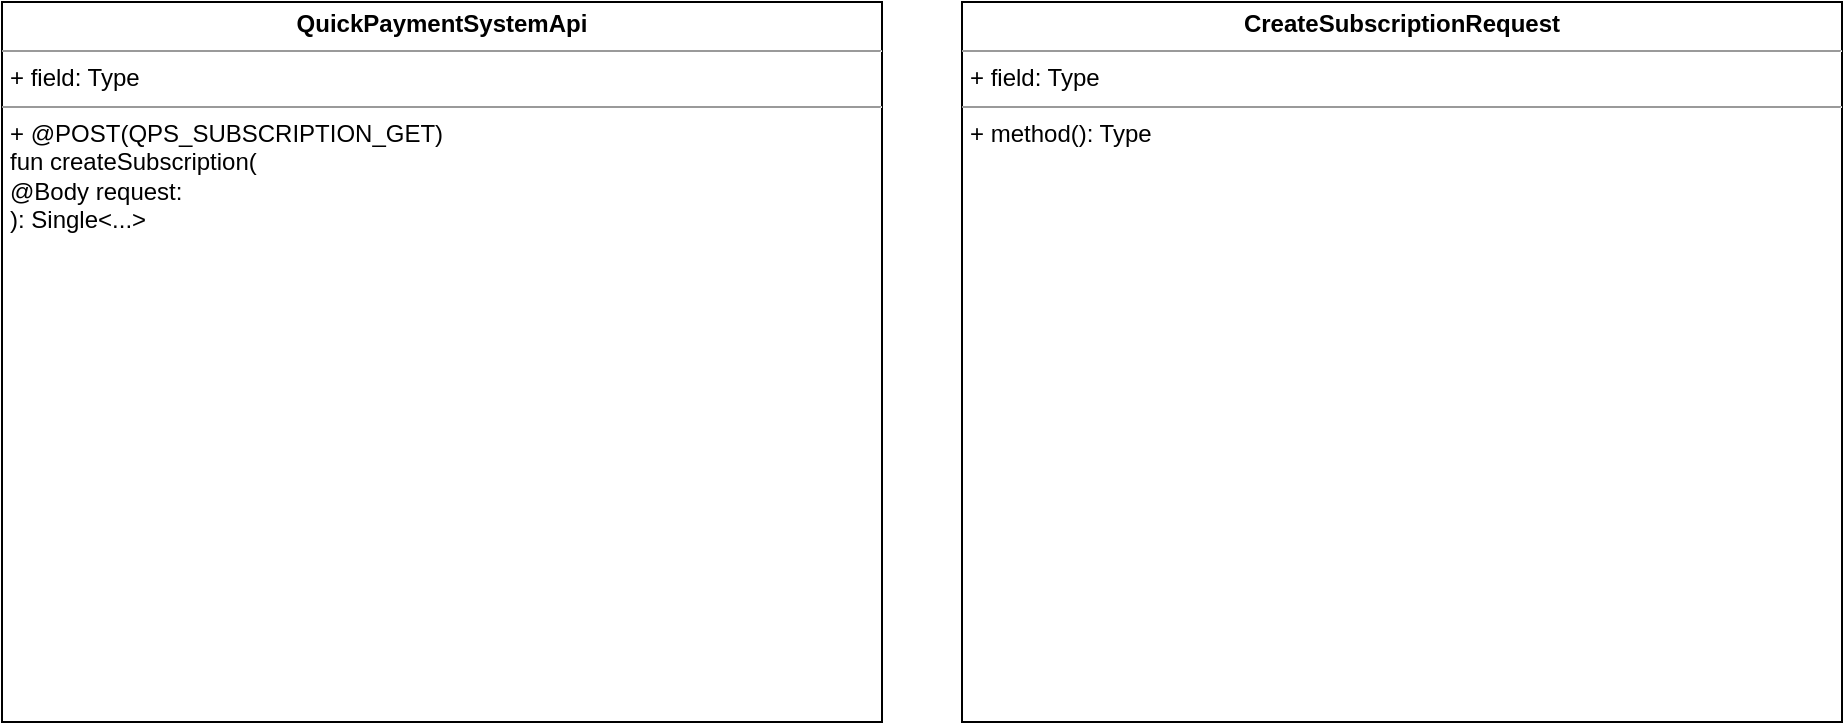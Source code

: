 <mxfile version="20.0.4" type="github">
  <diagram id="_11fgWYeZWs7mpHxSI01" name="Page-1">
    <mxGraphModel dx="591" dy="375" grid="1" gridSize="10" guides="1" tooltips="1" connect="1" arrows="1" fold="1" page="1" pageScale="1" pageWidth="827" pageHeight="1169" math="0" shadow="0">
      <root>
        <mxCell id="0" />
        <mxCell id="1" parent="0" />
        <mxCell id="eyirgzZCKavRE8oVCcqX-1" value="&lt;p style=&quot;margin:0px;margin-top:4px;text-align:center;&quot;&gt;&lt;b&gt;QuickPaymentSystemApi&lt;/b&gt;&lt;/p&gt;&lt;hr size=&quot;1&quot;&gt;&lt;p style=&quot;margin:0px;margin-left:4px;&quot;&gt;+ field: Type&lt;/p&gt;&lt;hr size=&quot;1&quot;&gt;&lt;p style=&quot;margin:0px;margin-left:4px;&quot;&gt;+ @POST(QPS_SUBSCRIPTION_GET) &lt;br&gt;&lt;/p&gt;&lt;p style=&quot;margin:0px;margin-left:4px;&quot;&gt;fun createSubscription(&lt;/p&gt;&lt;p style=&quot;margin:0px;margin-left:4px;&quot;&gt;@Body request: &lt;br&gt;&lt;/p&gt;&lt;p style=&quot;margin:0px;margin-left:4px;&quot;&gt;): Single&amp;lt;...&amp;gt;&lt;br&gt;&lt;/p&gt;" style="verticalAlign=top;align=left;overflow=fill;fontSize=12;fontFamily=Helvetica;html=1;" vertex="1" parent="1">
          <mxGeometry x="120" y="120" width="440" height="360" as="geometry" />
        </mxCell>
        <mxCell id="eyirgzZCKavRE8oVCcqX-2" value="&lt;p style=&quot;margin:0px;margin-top:4px;text-align:center;&quot;&gt;&lt;b&gt;CreateSubscriptionRequest&lt;/b&gt;&lt;br&gt;&lt;/p&gt;&lt;hr size=&quot;1&quot;&gt;&lt;p style=&quot;margin:0px;margin-left:4px;&quot;&gt;+ field: Type&lt;/p&gt;&lt;hr size=&quot;1&quot;&gt;&lt;p style=&quot;margin:0px;margin-left:4px;&quot;&gt;+ method(): Type&lt;/p&gt;" style="verticalAlign=top;align=left;overflow=fill;fontSize=12;fontFamily=Helvetica;html=1;" vertex="1" parent="1">
          <mxGeometry x="600" y="120" width="440" height="360" as="geometry" />
        </mxCell>
      </root>
    </mxGraphModel>
  </diagram>
</mxfile>
